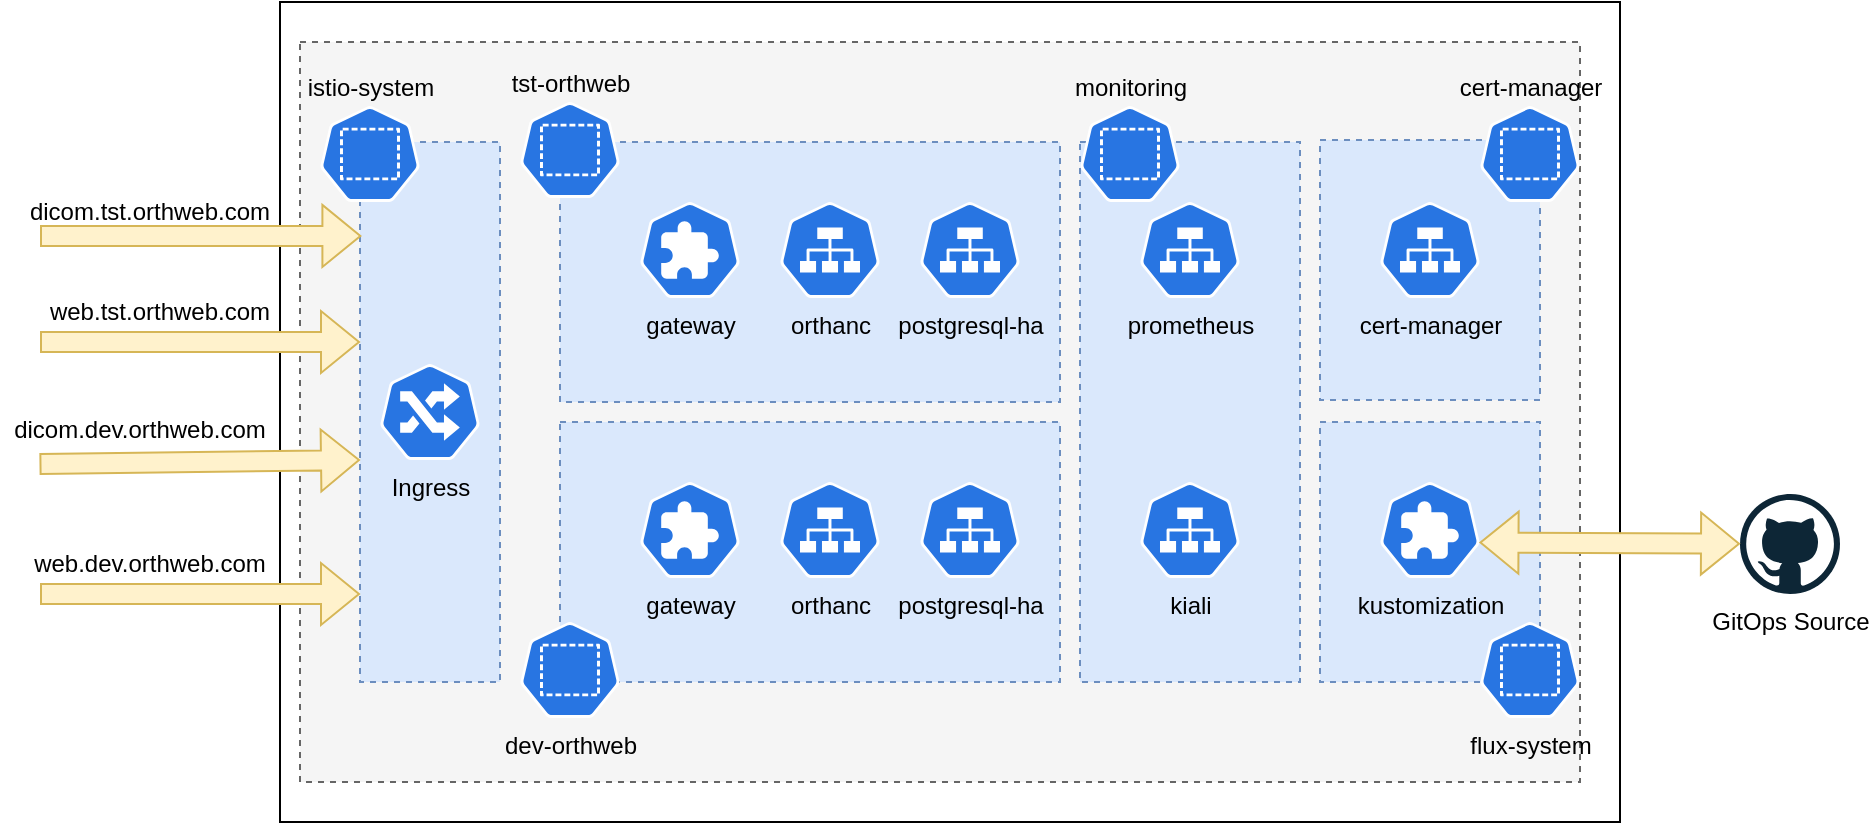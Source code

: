 <mxfile version="17.1.2" type="device"><diagram id="ccyf3RFLZTKdJah6G5Us" name="Page-1"><mxGraphModel dx="786" dy="502" grid="1" gridSize="10" guides="1" tooltips="1" connect="1" arrows="1" fold="1" page="1" pageScale="1" pageWidth="850" pageHeight="1100" math="0" shadow="0"><root><mxCell id="0"/><mxCell id="1" parent="0"/><mxCell id="CUuyjx0GiDssQ0jlrFD_-40" value="" style="rounded=0;whiteSpace=wrap;html=1;" parent="1" vertex="1"><mxGeometry x="150" y="130" width="670" height="410" as="geometry"/></mxCell><mxCell id="CUuyjx0GiDssQ0jlrFD_-26" value="" style="rounded=0;whiteSpace=wrap;html=1;dashed=1;fillColor=#f5f5f5;fontColor=#333333;strokeColor=#666666;" parent="1" vertex="1"><mxGeometry x="160" y="150" width="640" height="370" as="geometry"/></mxCell><mxCell id="CUuyjx0GiDssQ0jlrFD_-23" value="" style="rounded=0;whiteSpace=wrap;html=1;dashed=1;fillColor=#dae8fc;strokeColor=#6c8ebf;" parent="1" vertex="1"><mxGeometry x="190" y="200" width="70" height="270" as="geometry"/></mxCell><mxCell id="CUuyjx0GiDssQ0jlrFD_-19" value="" style="rounded=0;whiteSpace=wrap;html=1;dashed=1;fillColor=#dae8fc;strokeColor=#6c8ebf;" parent="1" vertex="1"><mxGeometry x="670" y="340" width="110" height="130" as="geometry"/></mxCell><mxCell id="CUuyjx0GiDssQ0jlrFD_-18" value="" style="rounded=0;whiteSpace=wrap;html=1;dashed=1;fillColor=#dae8fc;strokeColor=#6c8ebf;" parent="1" vertex="1"><mxGeometry x="670" y="199" width="110" height="130" as="geometry"/></mxCell><mxCell id="CUuyjx0GiDssQ0jlrFD_-7" value="" style="rounded=0;whiteSpace=wrap;html=1;dashed=1;fillColor=#dae8fc;strokeColor=#6c8ebf;" parent="1" vertex="1"><mxGeometry x="290" y="200" width="250" height="130" as="geometry"/></mxCell><mxCell id="CUuyjx0GiDssQ0jlrFD_-1" value="Ingress" style="sketch=0;html=1;dashed=0;whitespace=wrap;fillColor=#2875E2;strokeColor=#ffffff;points=[[0.005,0.63,0],[0.1,0.2,0],[0.9,0.2,0],[0.5,0,0],[0.995,0.63,0],[0.72,0.99,0],[0.5,1,0],[0.28,0.99,0]];shape=mxgraph.kubernetes.icon;prIcon=ing;labelPosition=center;verticalLabelPosition=bottom;align=center;verticalAlign=top;" parent="1" vertex="1"><mxGeometry x="200" y="311" width="50" height="48" as="geometry"/></mxCell><mxCell id="CUuyjx0GiDssQ0jlrFD_-2" value="tst-orthweb" style="sketch=0;html=1;dashed=0;whitespace=wrap;fillColor=#2875E2;strokeColor=#ffffff;points=[[0.005,0.63,0],[0.1,0.2,0],[0.9,0.2,0],[0.5,0,0],[0.995,0.63,0],[0.72,0.99,0],[0.5,1,0],[0.28,0.99,0]];shape=mxgraph.kubernetes.icon;prIcon=ns;labelPosition=center;verticalLabelPosition=top;align=center;verticalAlign=bottom;" parent="1" vertex="1"><mxGeometry x="270" y="180" width="50" height="48" as="geometry"/></mxCell><mxCell id="CUuyjx0GiDssQ0jlrFD_-3" value="postgresql-ha" style="sketch=0;html=1;dashed=0;whitespace=wrap;fillColor=#2875E2;strokeColor=#ffffff;points=[[0.005,0.63,0],[0.1,0.2,0],[0.9,0.2,0],[0.5,0,0],[0.995,0.63,0],[0.72,0.99,0],[0.5,1,0],[0.28,0.99,0]];shape=mxgraph.kubernetes.icon;prIcon=svc;labelPosition=center;verticalLabelPosition=bottom;align=center;verticalAlign=top;" parent="1" vertex="1"><mxGeometry x="470" y="230" width="50" height="48" as="geometry"/></mxCell><mxCell id="CUuyjx0GiDssQ0jlrFD_-4" value="orthanc" style="sketch=0;html=1;dashed=0;whitespace=wrap;fillColor=#2875E2;strokeColor=#ffffff;points=[[0.005,0.63,0],[0.1,0.2,0],[0.9,0.2,0],[0.5,0,0],[0.995,0.63,0],[0.72,0.99,0],[0.5,1,0],[0.28,0.99,0]];shape=mxgraph.kubernetes.icon;prIcon=svc;labelPosition=center;verticalLabelPosition=bottom;align=center;verticalAlign=top;" parent="1" vertex="1"><mxGeometry x="400" y="230" width="50" height="48" as="geometry"/></mxCell><mxCell id="CUuyjx0GiDssQ0jlrFD_-5" value="cert-manager" style="sketch=0;html=1;dashed=0;whitespace=wrap;fillColor=#2875E2;strokeColor=#ffffff;points=[[0.005,0.63,0],[0.1,0.2,0],[0.9,0.2,0],[0.5,0,0],[0.995,0.63,0],[0.72,0.99,0],[0.5,1,0],[0.28,0.99,0]];shape=mxgraph.kubernetes.icon;prIcon=svc;labelPosition=center;verticalLabelPosition=bottom;align=center;verticalAlign=top;" parent="1" vertex="1"><mxGeometry x="700" y="230" width="50" height="48" as="geometry"/></mxCell><mxCell id="CUuyjx0GiDssQ0jlrFD_-12" value="gateway" style="sketch=0;html=1;dashed=0;whitespace=wrap;fillColor=#2875E2;strokeColor=#ffffff;points=[[0.005,0.63,0],[0.1,0.2,0],[0.9,0.2,0],[0.5,0,0],[0.995,0.63,0],[0.72,0.99,0],[0.5,1,0],[0.28,0.99,0]];shape=mxgraph.kubernetes.icon;prIcon=crd;labelPosition=center;verticalLabelPosition=bottom;align=center;verticalAlign=top;" parent="1" vertex="1"><mxGeometry x="330" y="230" width="50" height="48" as="geometry"/></mxCell><mxCell id="CUuyjx0GiDssQ0jlrFD_-13" value="" style="rounded=0;whiteSpace=wrap;html=1;dashed=1;fillColor=#dae8fc;strokeColor=#6c8ebf;" parent="1" vertex="1"><mxGeometry x="290" y="340" width="250" height="130" as="geometry"/></mxCell><mxCell id="CUuyjx0GiDssQ0jlrFD_-14" value="dev-orthweb" style="sketch=0;html=1;dashed=0;whitespace=wrap;fillColor=#2875E2;strokeColor=#ffffff;points=[[0.005,0.63,0],[0.1,0.2,0],[0.9,0.2,0],[0.5,0,0],[0.995,0.63,0],[0.72,0.99,0],[0.5,1,0],[0.28,0.99,0]];shape=mxgraph.kubernetes.icon;prIcon=ns;labelPosition=center;verticalLabelPosition=bottom;align=center;verticalAlign=top;" parent="1" vertex="1"><mxGeometry x="270" y="440" width="50" height="48" as="geometry"/></mxCell><mxCell id="CUuyjx0GiDssQ0jlrFD_-15" value="postgresql-ha" style="sketch=0;html=1;dashed=0;whitespace=wrap;fillColor=#2875E2;strokeColor=#ffffff;points=[[0.005,0.63,0],[0.1,0.2,0],[0.9,0.2,0],[0.5,0,0],[0.995,0.63,0],[0.72,0.99,0],[0.5,1,0],[0.28,0.99,0]];shape=mxgraph.kubernetes.icon;prIcon=svc;labelPosition=center;verticalLabelPosition=bottom;align=center;verticalAlign=top;" parent="1" vertex="1"><mxGeometry x="470" y="370" width="50" height="48" as="geometry"/></mxCell><mxCell id="CUuyjx0GiDssQ0jlrFD_-16" value="orthanc" style="sketch=0;html=1;dashed=0;whitespace=wrap;fillColor=#2875E2;strokeColor=#ffffff;points=[[0.005,0.63,0],[0.1,0.2,0],[0.9,0.2,0],[0.5,0,0],[0.995,0.63,0],[0.72,0.99,0],[0.5,1,0],[0.28,0.99,0]];shape=mxgraph.kubernetes.icon;prIcon=svc;labelPosition=center;verticalLabelPosition=bottom;align=center;verticalAlign=top;" parent="1" vertex="1"><mxGeometry x="400" y="370" width="50" height="48" as="geometry"/></mxCell><mxCell id="CUuyjx0GiDssQ0jlrFD_-17" value="gateway" style="sketch=0;html=1;dashed=0;whitespace=wrap;fillColor=#2875E2;strokeColor=#ffffff;points=[[0.005,0.63,0],[0.1,0.2,0],[0.9,0.2,0],[0.5,0,0],[0.995,0.63,0],[0.72,0.99,0],[0.5,1,0],[0.28,0.99,0]];shape=mxgraph.kubernetes.icon;prIcon=crd;labelPosition=center;verticalLabelPosition=bottom;align=center;verticalAlign=top;" parent="1" vertex="1"><mxGeometry x="330" y="370" width="50" height="48" as="geometry"/></mxCell><mxCell id="CUuyjx0GiDssQ0jlrFD_-20" value="cert-manager" style="sketch=0;html=1;dashed=0;whitespace=wrap;fillColor=#2875E2;strokeColor=#ffffff;points=[[0.005,0.63,0],[0.1,0.2,0],[0.9,0.2,0],[0.5,0,0],[0.995,0.63,0],[0.72,0.99,0],[0.5,1,0],[0.28,0.99,0]];shape=mxgraph.kubernetes.icon;prIcon=ns;labelPosition=center;verticalLabelPosition=top;align=center;verticalAlign=bottom;" parent="1" vertex="1"><mxGeometry x="750" y="182" width="50" height="48" as="geometry"/></mxCell><mxCell id="CUuyjx0GiDssQ0jlrFD_-21" value="flux-system" style="sketch=0;html=1;dashed=0;whitespace=wrap;fillColor=#2875E2;strokeColor=#ffffff;points=[[0.005,0.63,0],[0.1,0.2,0],[0.9,0.2,0],[0.5,0,0],[0.995,0.63,0],[0.72,0.99,0],[0.5,1,0],[0.28,0.99,0]];shape=mxgraph.kubernetes.icon;prIcon=ns;labelPosition=center;verticalLabelPosition=bottom;align=center;verticalAlign=top;" parent="1" vertex="1"><mxGeometry x="750" y="440" width="50" height="48" as="geometry"/></mxCell><mxCell id="CUuyjx0GiDssQ0jlrFD_-24" value="istio-system" style="sketch=0;html=1;dashed=0;whitespace=wrap;fillColor=#2875E2;strokeColor=#ffffff;points=[[0.005,0.63,0],[0.1,0.2,0],[0.9,0.2,0],[0.5,0,0],[0.995,0.63,0],[0.72,0.99,0],[0.5,1,0],[0.28,0.99,0]];shape=mxgraph.kubernetes.icon;prIcon=ns;labelPosition=center;verticalLabelPosition=top;align=center;verticalAlign=bottom;" parent="1" vertex="1"><mxGeometry x="170" y="182" width="50" height="48" as="geometry"/></mxCell><mxCell id="CUuyjx0GiDssQ0jlrFD_-27" value="GitOps Source" style="dashed=0;outlineConnect=0;html=1;align=center;labelPosition=center;verticalLabelPosition=bottom;verticalAlign=top;shape=mxgraph.weblogos.github" parent="1" vertex="1"><mxGeometry x="880" y="376" width="50" height="50" as="geometry"/></mxCell><mxCell id="CUuyjx0GiDssQ0jlrFD_-28" value="kustomization" style="sketch=0;html=1;dashed=0;whitespace=wrap;fillColor=#2875E2;strokeColor=#ffffff;points=[[0.005,0.63,0],[0.1,0.2,0],[0.9,0.2,0],[0.5,0,0],[0.995,0.63,0],[0.72,0.99,0],[0.5,1,0],[0.28,0.99,0]];shape=mxgraph.kubernetes.icon;prIcon=crd;labelPosition=center;verticalLabelPosition=bottom;align=center;verticalAlign=top;" parent="1" vertex="1"><mxGeometry x="700" y="370" width="50" height="48" as="geometry"/></mxCell><mxCell id="CUuyjx0GiDssQ0jlrFD_-29" value="" style="shape=flexArrow;endArrow=classic;startArrow=classic;html=1;rounded=0;exitX=0.995;exitY=0.63;exitDx=0;exitDy=0;exitPerimeter=0;fillColor=#fff2cc;strokeColor=#d6b656;" parent="1" source="CUuyjx0GiDssQ0jlrFD_-28" target="CUuyjx0GiDssQ0jlrFD_-27" edge="1"><mxGeometry width="100" height="100" relative="1" as="geometry"><mxPoint x="490" y="420" as="sourcePoint"/><mxPoint x="590" y="320" as="targetPoint"/></mxGeometry></mxCell><mxCell id="CUuyjx0GiDssQ0jlrFD_-31" value="" style="shape=flexArrow;endArrow=classic;html=1;rounded=0;fillColor=#fff2cc;strokeColor=#d6b656;entryX=0.01;entryY=0.174;entryDx=0;entryDy=0;entryPerimeter=0;" parent="1" target="CUuyjx0GiDssQ0jlrFD_-23" edge="1"><mxGeometry width="50" height="50" relative="1" as="geometry"><mxPoint x="30" y="247" as="sourcePoint"/><mxPoint x="120" y="250" as="targetPoint"/></mxGeometry></mxCell><mxCell id="CUuyjx0GiDssQ0jlrFD_-32" value="" style="shape=flexArrow;endArrow=classic;html=1;rounded=0;fillColor=#fff2cc;strokeColor=#d6b656;entryX=0.01;entryY=0.174;entryDx=0;entryDy=0;entryPerimeter=0;exitX=0;exitY=1;exitDx=0;exitDy=0;" parent="1" source="CUuyjx0GiDssQ0jlrFD_-36" edge="1"><mxGeometry width="50" height="50" relative="1" as="geometry"><mxPoint x="49.3" y="300.02" as="sourcePoint"/><mxPoint x="190.0" y="300" as="targetPoint"/></mxGeometry></mxCell><mxCell id="CUuyjx0GiDssQ0jlrFD_-33" value="" style="shape=flexArrow;endArrow=classic;html=1;rounded=0;fillColor=#fff2cc;strokeColor=#d6b656;entryX=0.01;entryY=0.174;entryDx=0;entryDy=0;entryPerimeter=0;exitX=0.141;exitY=1.067;exitDx=0;exitDy=0;exitPerimeter=0;" parent="1" source="CUuyjx0GiDssQ0jlrFD_-37" edge="1"><mxGeometry width="50" height="50" relative="1" as="geometry"><mxPoint x="49.3" y="359.02" as="sourcePoint"/><mxPoint x="190" y="359" as="targetPoint"/></mxGeometry></mxCell><mxCell id="CUuyjx0GiDssQ0jlrFD_-34" value="" style="shape=flexArrow;endArrow=classic;html=1;rounded=0;fillColor=#fff2cc;strokeColor=#d6b656;entryX=0.01;entryY=0.174;entryDx=0;entryDy=0;entryPerimeter=0;" parent="1" edge="1"><mxGeometry width="50" height="50" relative="1" as="geometry"><mxPoint x="30" y="426" as="sourcePoint"/><mxPoint x="190" y="426" as="targetPoint"/></mxGeometry></mxCell><UserObject label="web.dev.orthweb.com" link="web.dev.orthweb.com" id="CUuyjx0GiDssQ0jlrFD_-35"><mxCell style="text;html=1;strokeColor=none;fillColor=none;align=center;verticalAlign=middle;whiteSpace=wrap;rounded=0;dashed=1;" parent="1" vertex="1"><mxGeometry x="30" y="396" width="110" height="30" as="geometry"/></mxCell></UserObject><UserObject label="web.tst.orthweb.com" link="web.dev.orthweb.com" id="CUuyjx0GiDssQ0jlrFD_-36"><mxCell style="text;html=1;strokeColor=none;fillColor=none;align=center;verticalAlign=middle;whiteSpace=wrap;rounded=0;dashed=1;" parent="1" vertex="1"><mxGeometry x="30" y="270" width="120" height="30" as="geometry"/></mxCell></UserObject><UserObject label="dicom.dev.orthweb.com" link="web.dev.orthweb.com" id="CUuyjx0GiDssQ0jlrFD_-37"><mxCell style="text;html=1;strokeColor=none;fillColor=none;align=center;verticalAlign=middle;whiteSpace=wrap;rounded=0;dashed=1;" parent="1" vertex="1"><mxGeometry x="10" y="329" width="140" height="30" as="geometry"/></mxCell></UserObject><UserObject label="dicom.tst.orthweb.com" link="web.dev.orthweb.com" id="CUuyjx0GiDssQ0jlrFD_-38"><mxCell style="text;html=1;strokeColor=none;fillColor=none;align=center;verticalAlign=middle;whiteSpace=wrap;rounded=0;dashed=1;" parent="1" vertex="1"><mxGeometry x="20" y="220" width="130" height="30" as="geometry"/></mxCell></UserObject><mxCell id="e9vaKr-1seDADqv0M7fc-1" value="" style="rounded=0;whiteSpace=wrap;html=1;dashed=1;fillColor=#dae8fc;strokeColor=#6c8ebf;" vertex="1" parent="1"><mxGeometry x="550" y="200" width="110" height="270" as="geometry"/></mxCell><mxCell id="e9vaKr-1seDADqv0M7fc-2" value="monitoring" style="sketch=0;html=1;dashed=0;whitespace=wrap;fillColor=#2875E2;strokeColor=#ffffff;points=[[0.005,0.63,0],[0.1,0.2,0],[0.9,0.2,0],[0.5,0,0],[0.995,0.63,0],[0.72,0.99,0],[0.5,1,0],[0.28,0.99,0]];shape=mxgraph.kubernetes.icon;prIcon=ns;labelPosition=center;verticalLabelPosition=top;align=center;verticalAlign=bottom;" vertex="1" parent="1"><mxGeometry x="550" y="182" width="50" height="48" as="geometry"/></mxCell><mxCell id="e9vaKr-1seDADqv0M7fc-7" value="prometheus" style="sketch=0;html=1;dashed=0;whitespace=wrap;fillColor=#2875E2;strokeColor=#ffffff;points=[[0.005,0.63,0],[0.1,0.2,0],[0.9,0.2,0],[0.5,0,0],[0.995,0.63,0],[0.72,0.99,0],[0.5,1,0],[0.28,0.99,0]];shape=mxgraph.kubernetes.icon;prIcon=svc;labelPosition=center;verticalLabelPosition=bottom;align=center;verticalAlign=top;" vertex="1" parent="1"><mxGeometry x="580" y="230" width="50" height="48" as="geometry"/></mxCell><mxCell id="e9vaKr-1seDADqv0M7fc-8" value="kiali" style="sketch=0;html=1;dashed=0;whitespace=wrap;fillColor=#2875E2;strokeColor=#ffffff;points=[[0.005,0.63,0],[0.1,0.2,0],[0.9,0.2,0],[0.5,0,0],[0.995,0.63,0],[0.72,0.99,0],[0.5,1,0],[0.28,0.99,0]];shape=mxgraph.kubernetes.icon;prIcon=svc;labelPosition=center;verticalLabelPosition=bottom;align=center;verticalAlign=top;" vertex="1" parent="1"><mxGeometry x="580" y="370" width="50" height="48" as="geometry"/></mxCell></root></mxGraphModel></diagram></mxfile>